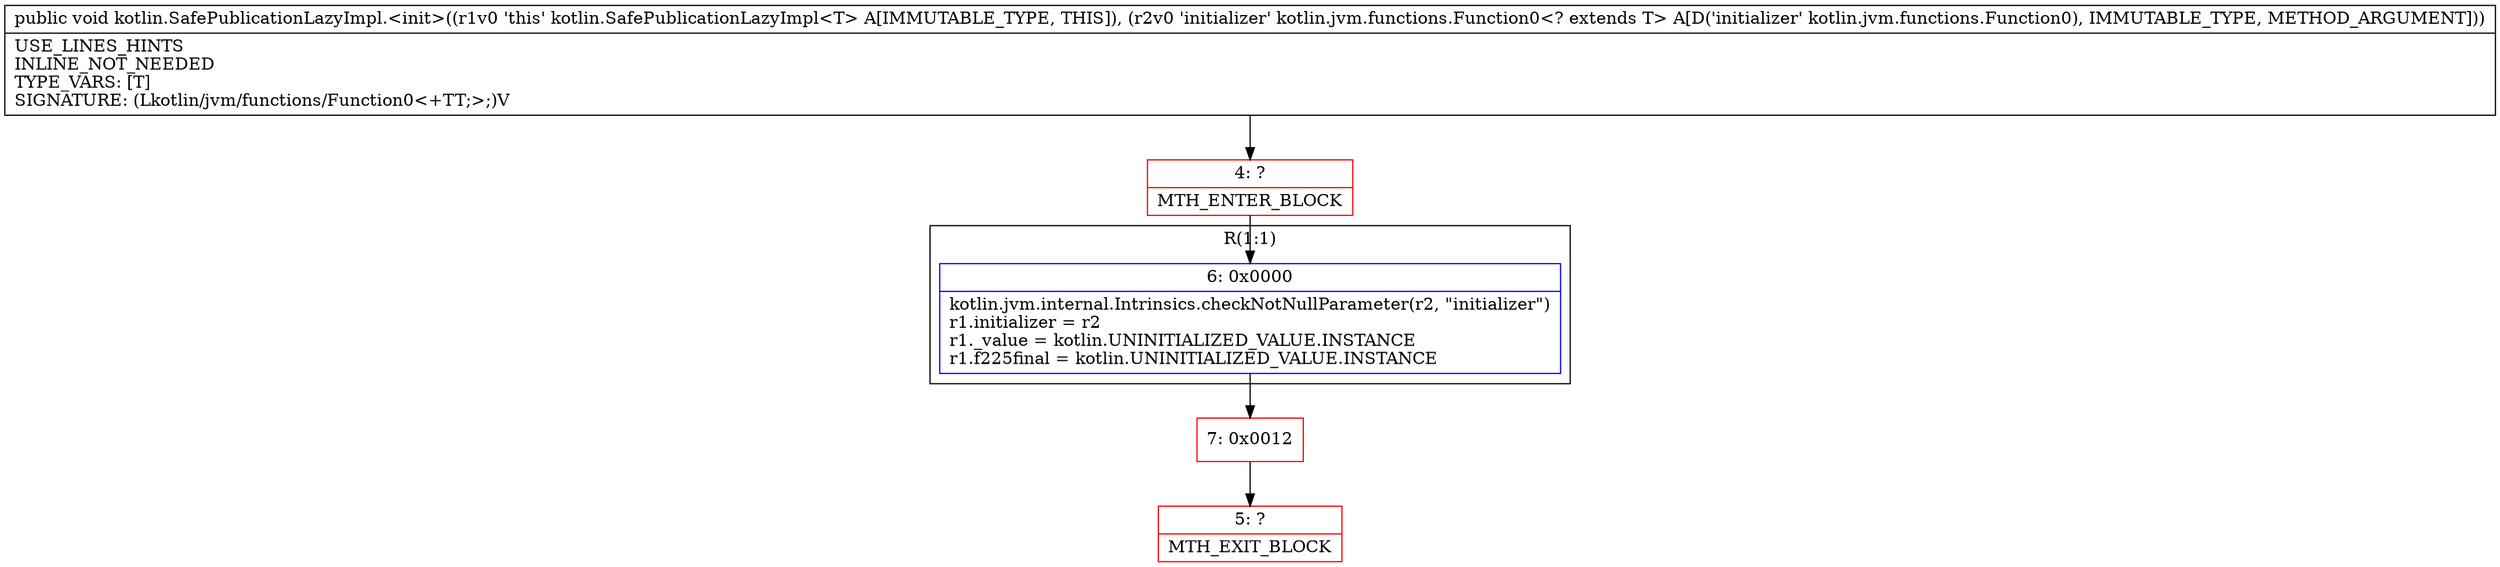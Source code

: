 digraph "CFG forkotlin.SafePublicationLazyImpl.\<init\>(Lkotlin\/jvm\/functions\/Function0;)V" {
subgraph cluster_Region_940774210 {
label = "R(1:1)";
node [shape=record,color=blue];
Node_6 [shape=record,label="{6\:\ 0x0000|kotlin.jvm.internal.Intrinsics.checkNotNullParameter(r2, \"initializer\")\lr1.initializer = r2\lr1._value = kotlin.UNINITIALIZED_VALUE.INSTANCE\lr1.f225final = kotlin.UNINITIALIZED_VALUE.INSTANCE\l}"];
}
Node_4 [shape=record,color=red,label="{4\:\ ?|MTH_ENTER_BLOCK\l}"];
Node_7 [shape=record,color=red,label="{7\:\ 0x0012}"];
Node_5 [shape=record,color=red,label="{5\:\ ?|MTH_EXIT_BLOCK\l}"];
MethodNode[shape=record,label="{public void kotlin.SafePublicationLazyImpl.\<init\>((r1v0 'this' kotlin.SafePublicationLazyImpl\<T\> A[IMMUTABLE_TYPE, THIS]), (r2v0 'initializer' kotlin.jvm.functions.Function0\<? extends T\> A[D('initializer' kotlin.jvm.functions.Function0), IMMUTABLE_TYPE, METHOD_ARGUMENT]))  | USE_LINES_HINTS\lINLINE_NOT_NEEDED\lTYPE_VARS: [T]\lSIGNATURE: (Lkotlin\/jvm\/functions\/Function0\<+TT;\>;)V\l}"];
MethodNode -> Node_4;Node_6 -> Node_7;
Node_4 -> Node_6;
Node_7 -> Node_5;
}

